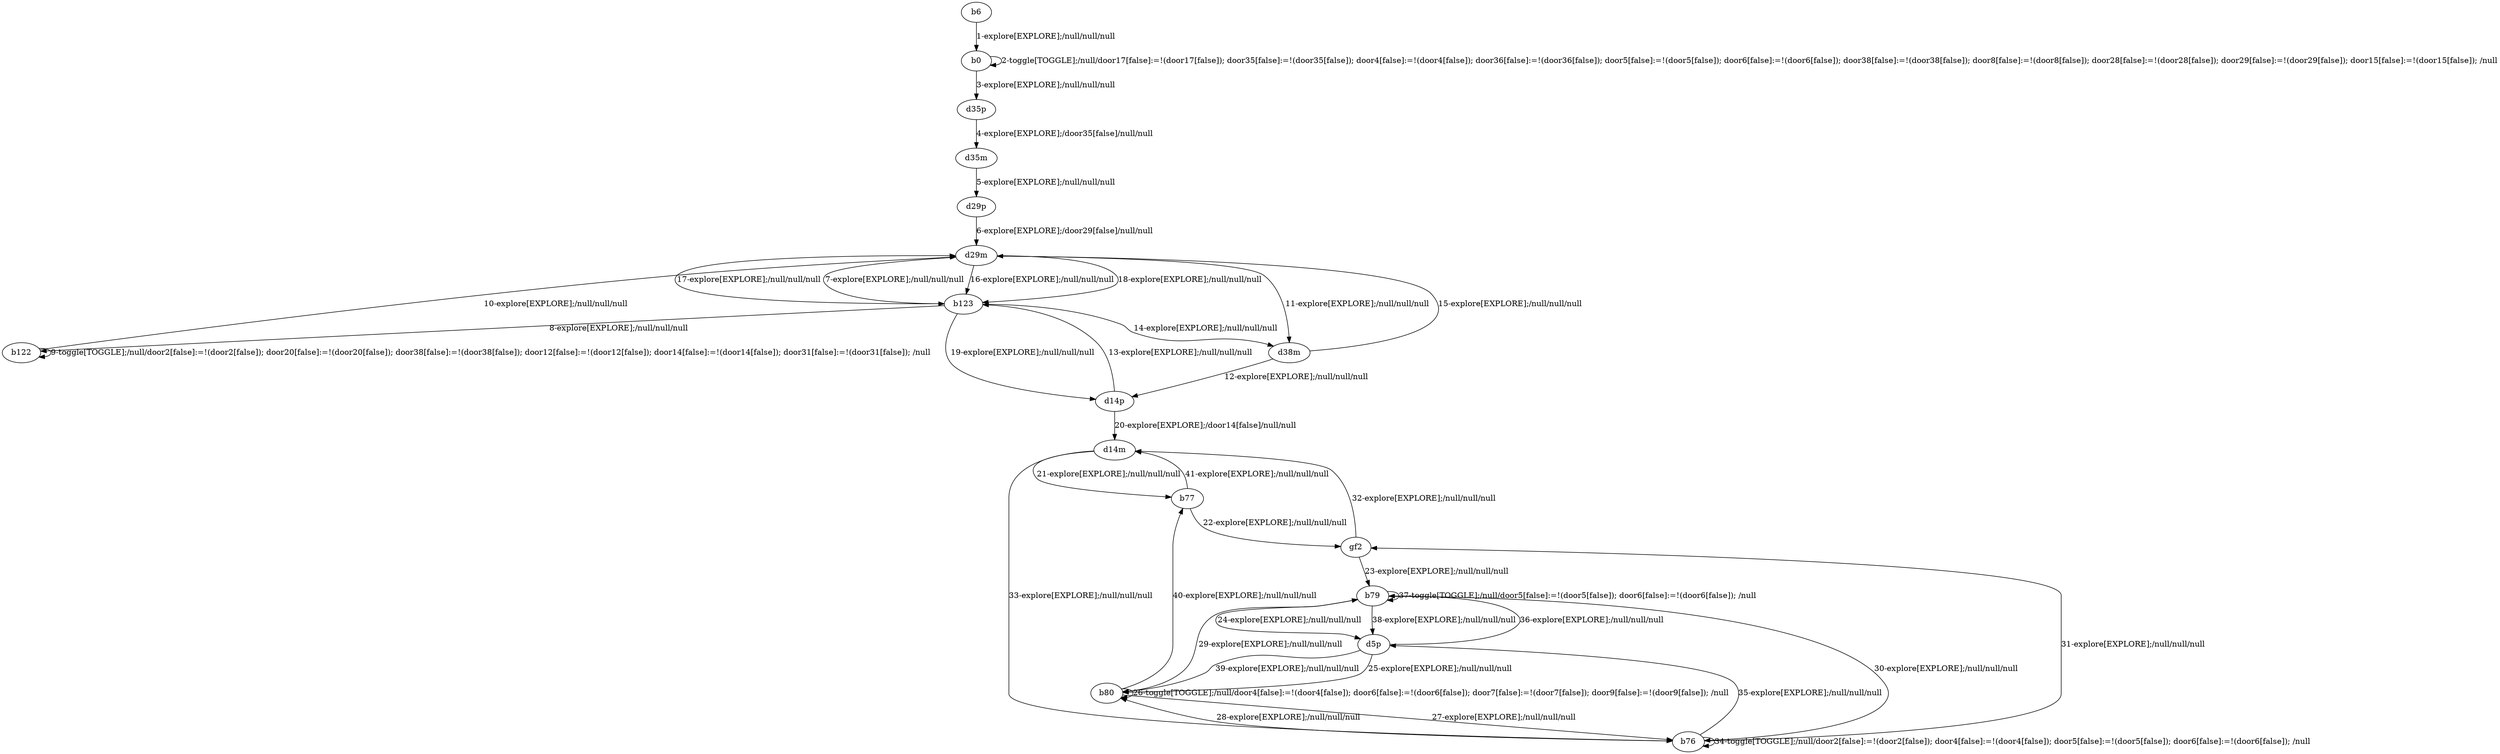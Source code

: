 # Total number of goals covered by this test: 7
# gf2 --> b79
# d14m --> b77
# b79 --> b76
# b80 --> b76
# b77 --> d14m
# b79 --> b79
# gf2 --> d14m

digraph g {
"b6" -> "b0" [label = "1-explore[EXPLORE];/null/null/null"];
"b0" -> "b0" [label = "2-toggle[TOGGLE];/null/door17[false]:=!(door17[false]); door35[false]:=!(door35[false]); door4[false]:=!(door4[false]); door36[false]:=!(door36[false]); door5[false]:=!(door5[false]); door6[false]:=!(door6[false]); door38[false]:=!(door38[false]); door8[false]:=!(door8[false]); door28[false]:=!(door28[false]); door29[false]:=!(door29[false]); door15[false]:=!(door15[false]); /null"];
"b0" -> "d35p" [label = "3-explore[EXPLORE];/null/null/null"];
"d35p" -> "d35m" [label = "4-explore[EXPLORE];/door35[false]/null/null"];
"d35m" -> "d29p" [label = "5-explore[EXPLORE];/null/null/null"];
"d29p" -> "d29m" [label = "6-explore[EXPLORE];/door29[false]/null/null"];
"d29m" -> "b123" [label = "7-explore[EXPLORE];/null/null/null"];
"b123" -> "b122" [label = "8-explore[EXPLORE];/null/null/null"];
"b122" -> "b122" [label = "9-toggle[TOGGLE];/null/door2[false]:=!(door2[false]); door20[false]:=!(door20[false]); door38[false]:=!(door38[false]); door12[false]:=!(door12[false]); door14[false]:=!(door14[false]); door31[false]:=!(door31[false]); /null"];
"b122" -> "d29m" [label = "10-explore[EXPLORE];/null/null/null"];
"d29m" -> "d38m" [label = "11-explore[EXPLORE];/null/null/null"];
"d38m" -> "d14p" [label = "12-explore[EXPLORE];/null/null/null"];
"d14p" -> "b123" [label = "13-explore[EXPLORE];/null/null/null"];
"b123" -> "d38m" [label = "14-explore[EXPLORE];/null/null/null"];
"d38m" -> "d29m" [label = "15-explore[EXPLORE];/null/null/null"];
"d29m" -> "b123" [label = "16-explore[EXPLORE];/null/null/null"];
"b123" -> "d29m" [label = "17-explore[EXPLORE];/null/null/null"];
"d29m" -> "b123" [label = "18-explore[EXPLORE];/null/null/null"];
"b123" -> "d14p" [label = "19-explore[EXPLORE];/null/null/null"];
"d14p" -> "d14m" [label = "20-explore[EXPLORE];/door14[false]/null/null"];
"d14m" -> "b77" [label = "21-explore[EXPLORE];/null/null/null"];
"b77" -> "gf2" [label = "22-explore[EXPLORE];/null/null/null"];
"gf2" -> "b79" [label = "23-explore[EXPLORE];/null/null/null"];
"b79" -> "d5p" [label = "24-explore[EXPLORE];/null/null/null"];
"d5p" -> "b80" [label = "25-explore[EXPLORE];/null/null/null"];
"b80" -> "b80" [label = "26-toggle[TOGGLE];/null/door4[false]:=!(door4[false]); door6[false]:=!(door6[false]); door7[false]:=!(door7[false]); door9[false]:=!(door9[false]); /null"];
"b80" -> "b76" [label = "27-explore[EXPLORE];/null/null/null"];
"b76" -> "b80" [label = "28-explore[EXPLORE];/null/null/null"];
"b80" -> "b79" [label = "29-explore[EXPLORE];/null/null/null"];
"b79" -> "b76" [label = "30-explore[EXPLORE];/null/null/null"];
"b76" -> "gf2" [label = "31-explore[EXPLORE];/null/null/null"];
"gf2" -> "d14m" [label = "32-explore[EXPLORE];/null/null/null"];
"d14m" -> "b76" [label = "33-explore[EXPLORE];/null/null/null"];
"b76" -> "b76" [label = "34-toggle[TOGGLE];/null/door2[false]:=!(door2[false]); door4[false]:=!(door4[false]); door5[false]:=!(door5[false]); door6[false]:=!(door6[false]); /null"];
"b76" -> "d5p" [label = "35-explore[EXPLORE];/null/null/null"];
"d5p" -> "b79" [label = "36-explore[EXPLORE];/null/null/null"];
"b79" -> "b79" [label = "37-toggle[TOGGLE];/null/door5[false]:=!(door5[false]); door6[false]:=!(door6[false]); /null"];
"b79" -> "d5p" [label = "38-explore[EXPLORE];/null/null/null"];
"d5p" -> "b80" [label = "39-explore[EXPLORE];/null/null/null"];
"b80" -> "b77" [label = "40-explore[EXPLORE];/null/null/null"];
"b77" -> "d14m" [label = "41-explore[EXPLORE];/null/null/null"];
}